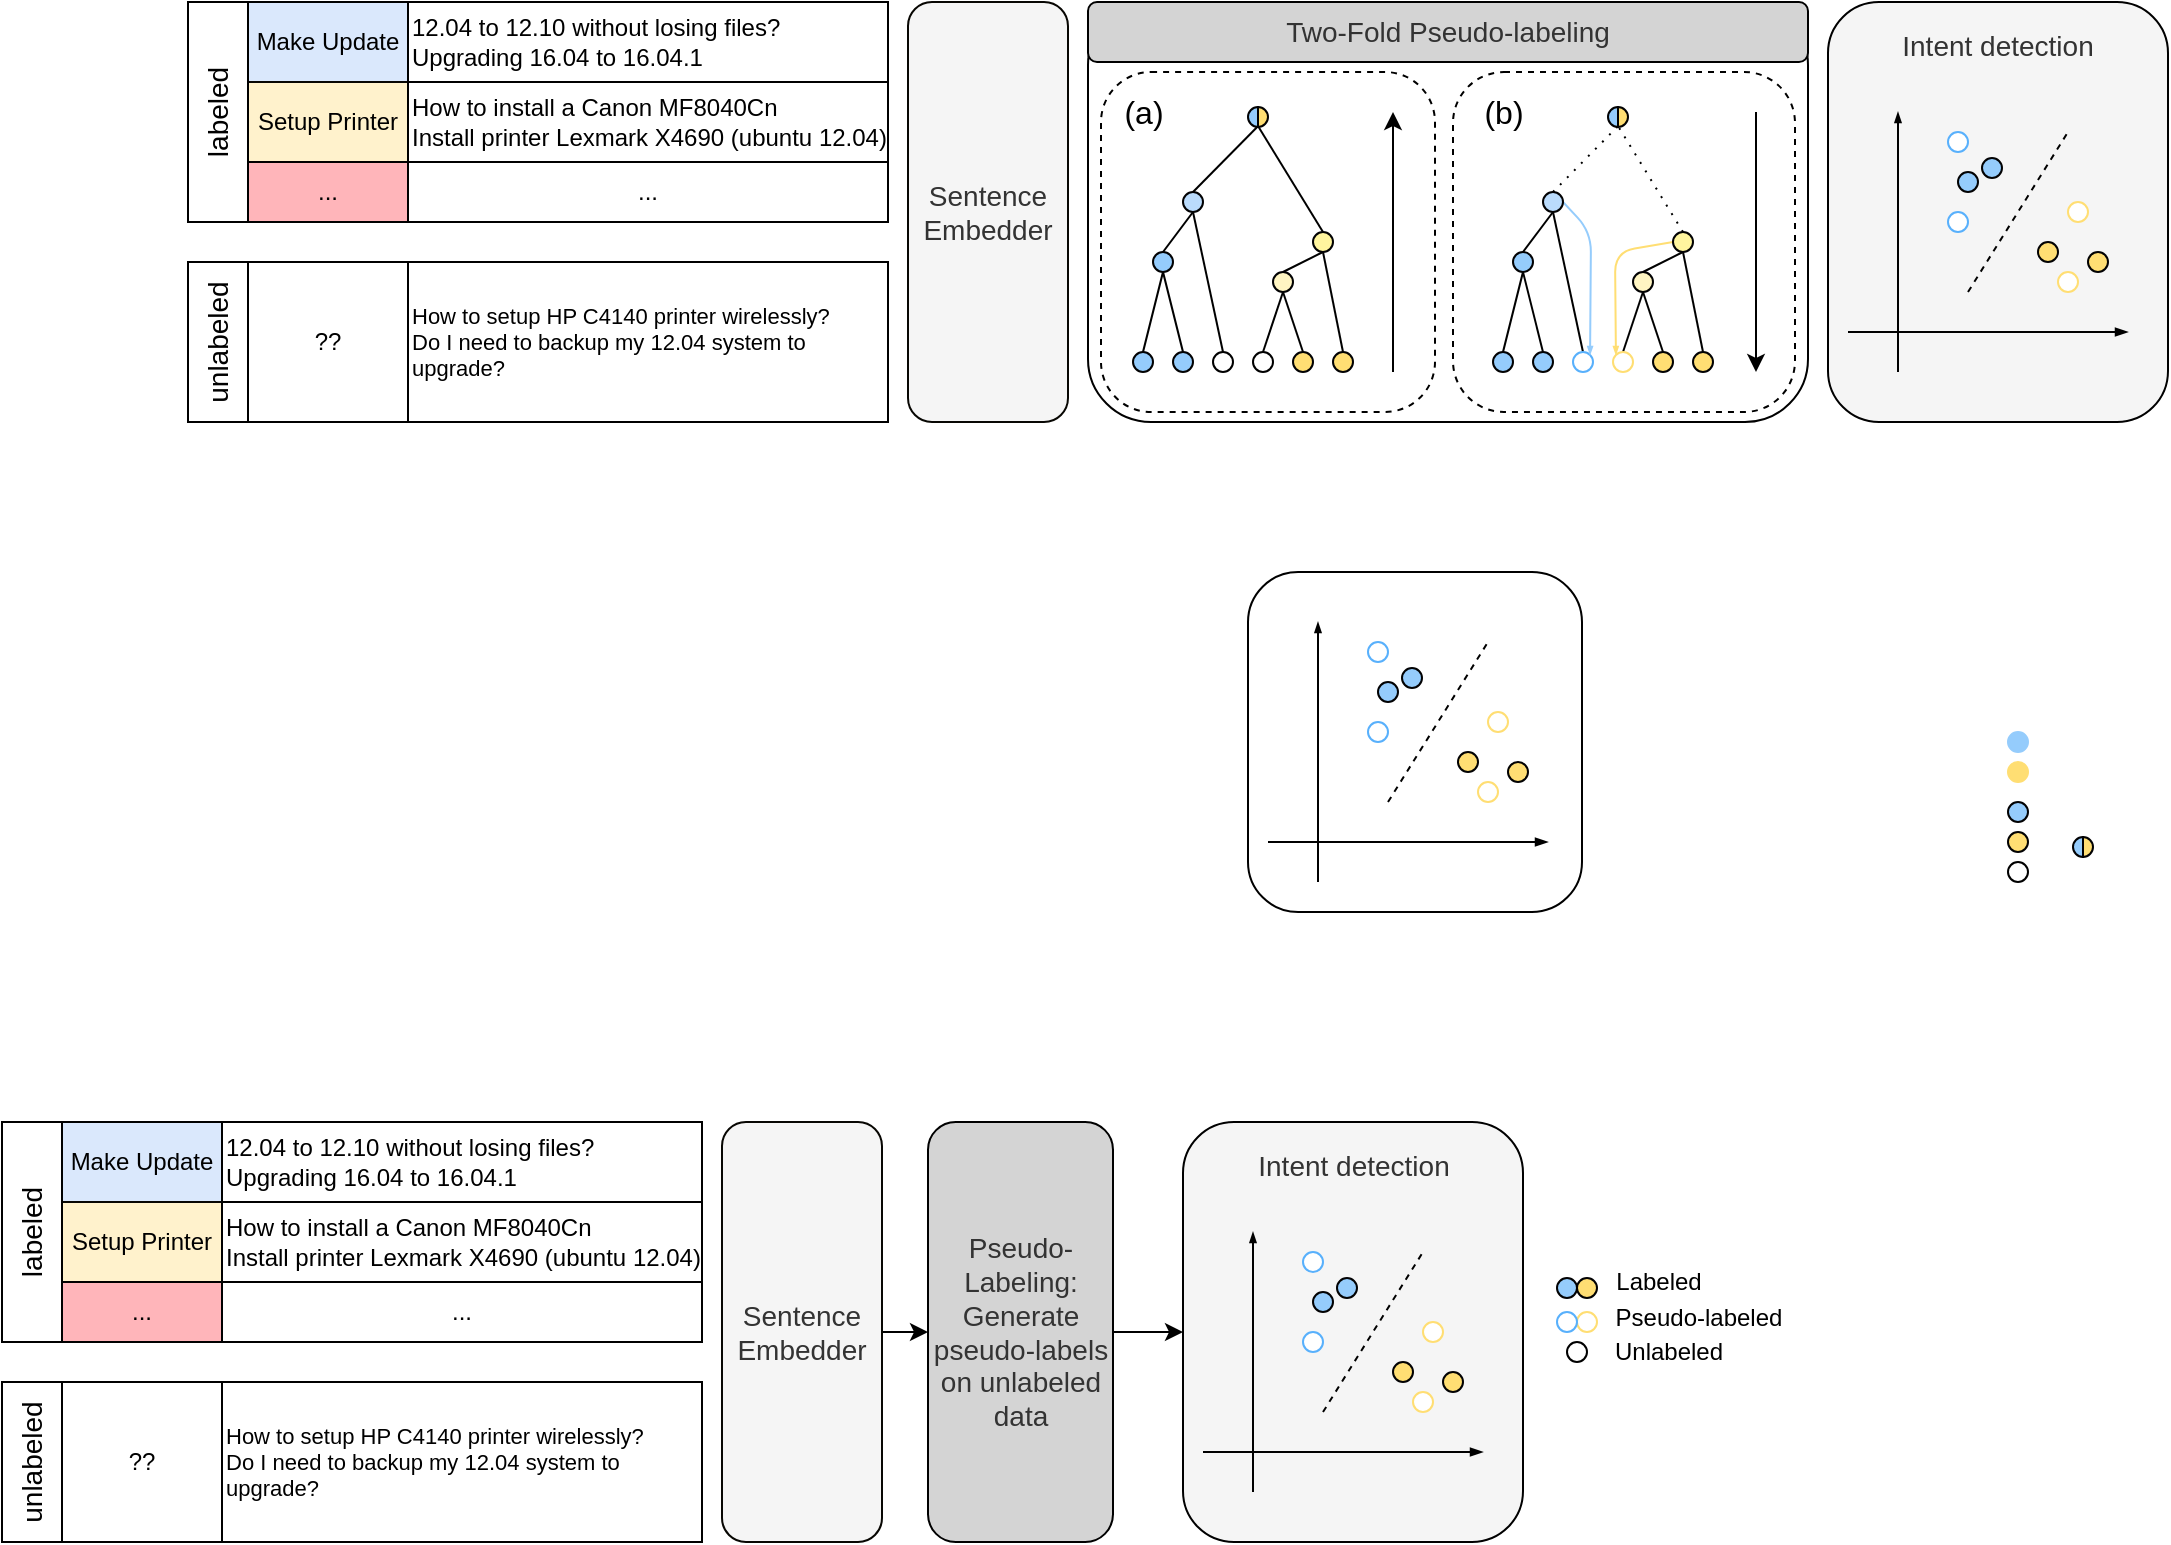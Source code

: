 <mxfile version="13.4.4" type="device"><diagram id="HjoUi8kK-BdMhv-7nOPo" name="Page-1"><mxGraphModel dx="1350" dy="816" grid="1" gridSize="10" guides="1" tooltips="1" connect="1" arrows="1" fold="1" page="0" pageScale="1" pageWidth="850" pageHeight="1100" math="0" shadow="0"><root><mxCell id="0"/><mxCell id="1" parent="0"/><mxCell id="C33jpUeAY6fqQdXcI9NX-11" value="" style="rounded=1;whiteSpace=wrap;html=1;strokeColor=#000000;align=center;" parent="1" vertex="1"><mxGeometry x="580" y="50" width="360" height="210" as="geometry"/></mxCell><mxCell id="Y9NJmfTPUMY76Al2JPjF-1" value="&lt;div&gt;Make Update&lt;/div&gt;" style="rounded=0;whiteSpace=wrap;html=1;fillColor=#dae8fc;strokeColor=#000000;" parent="1" vertex="1"><mxGeometry x="160" y="50" width="80" height="40" as="geometry"/></mxCell><mxCell id="Y9NJmfTPUMY76Al2JPjF-2" value="&lt;div&gt;12.04 to 12.10 without losing files?&lt;/div&gt;&lt;div&gt;Upgrading 16.04 to 16.04.1&lt;br&gt;&lt;/div&gt;" style="rounded=0;whiteSpace=wrap;html=1;align=left;verticalAlign=middle;" parent="1" vertex="1"><mxGeometry x="240" y="50" width="240" height="40" as="geometry"/></mxCell><mxCell id="Y9NJmfTPUMY76Al2JPjF-4" value="Setup Printer" style="rounded=0;whiteSpace=wrap;html=1;fillColor=#fff2cc;strokeColor=#080703;" parent="1" vertex="1"><mxGeometry x="160" y="90" width="80" height="40" as="geometry"/></mxCell><mxCell id="Y9NJmfTPUMY76Al2JPjF-5" value="&lt;div&gt;How to install a Canon MF8040Cn&lt;/div&gt;&lt;div&gt;Install printer Lexmark X4690 (ubuntu 12.04)&lt;br&gt;&lt;/div&gt;" style="rounded=0;whiteSpace=wrap;html=1;align=left;verticalAlign=middle;" parent="1" vertex="1"><mxGeometry x="240" y="90" width="240" height="40" as="geometry"/></mxCell><mxCell id="Y9NJmfTPUMY76Al2JPjF-6" value="..." style="rounded=0;whiteSpace=wrap;html=1;fillColor=#FFB5BA;" parent="1" vertex="1"><mxGeometry x="160" y="130" width="80" height="30" as="geometry"/></mxCell><mxCell id="Y9NJmfTPUMY76Al2JPjF-7" value="..." style="rounded=0;whiteSpace=wrap;html=1;" parent="1" vertex="1"><mxGeometry x="240" y="130" width="240" height="30" as="geometry"/></mxCell><mxCell id="Y9NJmfTPUMY76Al2JPjF-9" value="&lt;div style=&quot;font-size: 14px;&quot;&gt;Sentence&lt;/div&gt;&lt;div style=&quot;font-size: 14px;&quot;&gt;Embedder&lt;/div&gt;" style="rounded=1;whiteSpace=wrap;html=1;strokeColor=#080703;align=center;fillColor=#F5F5F5;fontColor=#333333;fontSize=14;" parent="1" vertex="1"><mxGeometry x="490" y="50" width="80" height="210" as="geometry"/></mxCell><mxCell id="Y9NJmfTPUMY76Al2JPjF-10" value="" style="rounded=1;whiteSpace=wrap;html=1;strokeColor=#000000;align=center;dashed=1;" parent="1" vertex="1"><mxGeometry x="586.5" y="85" width="167" height="170" as="geometry"/></mxCell><mxCell id="Y9NJmfTPUMY76Al2JPjF-11" value="" style="ellipse;whiteSpace=wrap;html=1;aspect=fixed;strokeColor=#95CCFC;align=center;fillColor=#95CCFC;" parent="1" vertex="1"><mxGeometry x="1040" y="415" width="10" height="10" as="geometry"/></mxCell><mxCell id="Y9NJmfTPUMY76Al2JPjF-12" value="" style="ellipse;whiteSpace=wrap;html=1;aspect=fixed;strokeColor=#FFDE73;align=center;fillColor=#FFDE73;" parent="1" vertex="1"><mxGeometry x="1040" y="430" width="10" height="10" as="geometry"/></mxCell><mxCell id="Y9NJmfTPUMY76Al2JPjF-15" value="" style="ellipse;whiteSpace=wrap;html=1;aspect=fixed;strokeColor=#020203;align=center;fillColor=#95CCFC;" parent="1" vertex="1"><mxGeometry x="1040" y="450" width="10" height="10" as="geometry"/></mxCell><mxCell id="Y9NJmfTPUMY76Al2JPjF-16" value="" style="ellipse;whiteSpace=wrap;html=1;aspect=fixed;strokeColor=#020203;align=center;fillColor=#FFDE73;" parent="1" vertex="1"><mxGeometry x="1040" y="465" width="10" height="10" as="geometry"/></mxCell><mxCell id="Y9NJmfTPUMY76Al2JPjF-17" value="" style="ellipse;whiteSpace=wrap;html=1;aspect=fixed;align=center;" parent="1" vertex="1"><mxGeometry x="1040" y="480" width="10" height="10" as="geometry"/></mxCell><mxCell id="Y9NJmfTPUMY76Al2JPjF-28" style="rounded=0;orthogonalLoop=1;jettySize=auto;html=1;exitX=0.5;exitY=0;exitDx=0;exitDy=0;entryX=0.5;entryY=1;entryDx=0;entryDy=0;endArrow=none;endFill=0;" parent="1" source="Y9NJmfTPUMY76Al2JPjF-19" target="Y9NJmfTPUMY76Al2JPjF-27" edge="1"><mxGeometry relative="1" as="geometry"/></mxCell><mxCell id="Y9NJmfTPUMY76Al2JPjF-19" value="" style="ellipse;whiteSpace=wrap;html=1;aspect=fixed;strokeColor=#020203;align=center;fillColor=#95CCFC;" parent="1" vertex="1"><mxGeometry x="602.5" y="225" width="10" height="10" as="geometry"/></mxCell><mxCell id="Y9NJmfTPUMY76Al2JPjF-29" style="edgeStyle=none;rounded=0;orthogonalLoop=1;jettySize=auto;html=1;exitX=0.5;exitY=0;exitDx=0;exitDy=0;entryX=0.5;entryY=1;entryDx=0;entryDy=0;endArrow=none;endFill=0;" parent="1" source="Y9NJmfTPUMY76Al2JPjF-21" target="Y9NJmfTPUMY76Al2JPjF-27" edge="1"><mxGeometry relative="1" as="geometry"/></mxCell><mxCell id="Y9NJmfTPUMY76Al2JPjF-21" value="" style="ellipse;whiteSpace=wrap;html=1;aspect=fixed;strokeColor=#020203;align=center;fillColor=#95CCFC;" parent="1" vertex="1"><mxGeometry x="622.5" y="225" width="10" height="10" as="geometry"/></mxCell><mxCell id="Y9NJmfTPUMY76Al2JPjF-32" style="edgeStyle=none;rounded=0;orthogonalLoop=1;jettySize=auto;html=1;exitX=0.5;exitY=0;exitDx=0;exitDy=0;entryX=0.5;entryY=1;entryDx=0;entryDy=0;endArrow=none;endFill=0;" parent="1" source="Y9NJmfTPUMY76Al2JPjF-22" target="Y9NJmfTPUMY76Al2JPjF-30" edge="1"><mxGeometry relative="1" as="geometry"/></mxCell><mxCell id="Y9NJmfTPUMY76Al2JPjF-22" value="" style="ellipse;whiteSpace=wrap;html=1;aspect=fixed;strokeColor=#020203;align=center;fillColor=#FFDE73;" parent="1" vertex="1"><mxGeometry x="682.5" y="225" width="10" height="10" as="geometry"/></mxCell><mxCell id="Y9NJmfTPUMY76Al2JPjF-39" style="edgeStyle=none;rounded=0;orthogonalLoop=1;jettySize=auto;html=1;exitX=0.5;exitY=0;exitDx=0;exitDy=0;entryX=0.5;entryY=1;entryDx=0;entryDy=0;endArrow=none;endFill=0;" parent="1" source="Y9NJmfTPUMY76Al2JPjF-23" target="Y9NJmfTPUMY76Al2JPjF-37" edge="1"><mxGeometry relative="1" as="geometry"/></mxCell><mxCell id="Y9NJmfTPUMY76Al2JPjF-23" value="" style="ellipse;whiteSpace=wrap;html=1;aspect=fixed;align=center;" parent="1" vertex="1"><mxGeometry x="642.5" y="225" width="10" height="10" as="geometry"/></mxCell><mxCell id="Y9NJmfTPUMY76Al2JPjF-31" style="edgeStyle=none;rounded=0;orthogonalLoop=1;jettySize=auto;html=1;exitX=0.5;exitY=0;exitDx=0;exitDy=0;entryX=0.5;entryY=1;entryDx=0;entryDy=0;endArrow=none;endFill=0;" parent="1" source="Y9NJmfTPUMY76Al2JPjF-24" target="Y9NJmfTPUMY76Al2JPjF-30" edge="1"><mxGeometry relative="1" as="geometry"/></mxCell><mxCell id="Y9NJmfTPUMY76Al2JPjF-24" value="" style="ellipse;whiteSpace=wrap;html=1;aspect=fixed;align=center;" parent="1" vertex="1"><mxGeometry x="662.5" y="225" width="10" height="10" as="geometry"/></mxCell><mxCell id="Y9NJmfTPUMY76Al2JPjF-36" style="edgeStyle=none;rounded=0;orthogonalLoop=1;jettySize=auto;html=1;exitX=0.5;exitY=0;exitDx=0;exitDy=0;entryX=0.5;entryY=1;entryDx=0;entryDy=0;endArrow=none;endFill=0;" parent="1" source="Y9NJmfTPUMY76Al2JPjF-26" target="Y9NJmfTPUMY76Al2JPjF-33" edge="1"><mxGeometry relative="1" as="geometry"/></mxCell><mxCell id="Y9NJmfTPUMY76Al2JPjF-26" value="" style="ellipse;whiteSpace=wrap;html=1;aspect=fixed;strokeColor=#020203;align=center;fillColor=#FFDE73;" parent="1" vertex="1"><mxGeometry x="702.5" y="225" width="10" height="10" as="geometry"/></mxCell><mxCell id="Y9NJmfTPUMY76Al2JPjF-38" style="edgeStyle=none;rounded=0;orthogonalLoop=1;jettySize=auto;html=1;exitX=0.5;exitY=0;exitDx=0;exitDy=0;entryX=0.5;entryY=1;entryDx=0;entryDy=0;endArrow=none;endFill=0;" parent="1" source="Y9NJmfTPUMY76Al2JPjF-27" target="Y9NJmfTPUMY76Al2JPjF-37" edge="1"><mxGeometry relative="1" as="geometry"/></mxCell><mxCell id="Y9NJmfTPUMY76Al2JPjF-27" value="" style="ellipse;whiteSpace=wrap;html=1;aspect=fixed;strokeColor=#020203;align=center;fillColor=#95CCFC;" parent="1" vertex="1"><mxGeometry x="612.5" y="175" width="10" height="10" as="geometry"/></mxCell><mxCell id="Y9NJmfTPUMY76Al2JPjF-34" style="edgeStyle=none;rounded=0;orthogonalLoop=1;jettySize=auto;html=1;exitX=0.5;exitY=0;exitDx=0;exitDy=0;entryX=0.5;entryY=1;entryDx=0;entryDy=0;endArrow=none;endFill=0;" parent="1" source="Y9NJmfTPUMY76Al2JPjF-30" target="Y9NJmfTPUMY76Al2JPjF-33" edge="1"><mxGeometry relative="1" as="geometry"/></mxCell><mxCell id="Y9NJmfTPUMY76Al2JPjF-30" value="" style="ellipse;whiteSpace=wrap;html=1;aspect=fixed;strokeColor=#020203;align=center;fillColor=#FFF5C2;" parent="1" vertex="1"><mxGeometry x="672.5" y="185" width="10" height="10" as="geometry"/></mxCell><mxCell id="Y9NJmfTPUMY76Al2JPjF-47" style="edgeStyle=none;rounded=0;orthogonalLoop=1;jettySize=auto;html=1;exitX=0.5;exitY=0;exitDx=0;exitDy=0;entryX=0.086;entryY=-0.048;entryDx=0;entryDy=0;entryPerimeter=0;endArrow=none;endFill=0;" parent="1" source="Y9NJmfTPUMY76Al2JPjF-33" target="Y9NJmfTPUMY76Al2JPjF-45" edge="1"><mxGeometry relative="1" as="geometry"/></mxCell><mxCell id="Y9NJmfTPUMY76Al2JPjF-33" value="" style="ellipse;whiteSpace=wrap;html=1;aspect=fixed;strokeColor=#020203;align=center;fillColor=#FFF59E;" parent="1" vertex="1"><mxGeometry x="692.5" y="165" width="10" height="10" as="geometry"/></mxCell><mxCell id="Y9NJmfTPUMY76Al2JPjF-46" style="edgeStyle=none;rounded=0;orthogonalLoop=1;jettySize=auto;html=1;exitX=0.5;exitY=0;exitDx=0;exitDy=0;entryX=0.052;entryY=0.018;entryDx=0;entryDy=0;entryPerimeter=0;endArrow=none;endFill=0;" parent="1" source="Y9NJmfTPUMY76Al2JPjF-37" target="Y9NJmfTPUMY76Al2JPjF-45" edge="1"><mxGeometry relative="1" as="geometry"/></mxCell><mxCell id="Y9NJmfTPUMY76Al2JPjF-37" value="" style="ellipse;whiteSpace=wrap;html=1;aspect=fixed;strokeColor=#020203;align=center;fillColor=#BADBFC;" parent="1" vertex="1"><mxGeometry x="627.5" y="145" width="10" height="10" as="geometry"/></mxCell><mxCell id="Y9NJmfTPUMY76Al2JPjF-42" value="" style="group" parent="1" vertex="1" connectable="0"><mxGeometry x="1070" y="470" width="15" height="5" as="geometry"/></mxCell><mxCell id="Y9NJmfTPUMY76Al2JPjF-40" value="" style="verticalLabelPosition=bottom;verticalAlign=top;html=1;shape=mxgraph.basic.half_circle;strokeColor=#020203;fillColor=#95CCFC;align=center;rotation=90;" parent="Y9NJmfTPUMY76Al2JPjF-42" vertex="1"><mxGeometry width="10" height="5" as="geometry"/></mxCell><mxCell id="Y9NJmfTPUMY76Al2JPjF-41" value="" style="verticalLabelPosition=bottom;verticalAlign=top;html=1;shape=mxgraph.basic.half_circle;strokeColor=#020203;fillColor=#FFDE73;align=center;rotation=-90;" parent="Y9NJmfTPUMY76Al2JPjF-42" vertex="1"><mxGeometry x="5" width="10" height="5" as="geometry"/></mxCell><mxCell id="Y9NJmfTPUMY76Al2JPjF-43" value="" style="group" parent="1" vertex="1" connectable="0"><mxGeometry x="657.5" y="105" width="15" height="5" as="geometry"/></mxCell><mxCell id="Y9NJmfTPUMY76Al2JPjF-44" value="" style="verticalLabelPosition=bottom;verticalAlign=top;html=1;shape=mxgraph.basic.half_circle;strokeColor=#020203;fillColor=#95CCFC;align=center;rotation=90;" parent="Y9NJmfTPUMY76Al2JPjF-43" vertex="1"><mxGeometry width="10" height="5" as="geometry"/></mxCell><mxCell id="Y9NJmfTPUMY76Al2JPjF-45" value="" style="verticalLabelPosition=bottom;verticalAlign=top;html=1;shape=mxgraph.basic.half_circle;strokeColor=#020203;fillColor=#FFDE73;align=center;rotation=-90;" parent="Y9NJmfTPUMY76Al2JPjF-43" vertex="1"><mxGeometry x="5" width="10" height="5" as="geometry"/></mxCell><mxCell id="Y9NJmfTPUMY76Al2JPjF-50" value="" style="endArrow=classic;html=1;" parent="1" edge="1"><mxGeometry width="50" height="50" relative="1" as="geometry"><mxPoint x="732.5" y="235" as="sourcePoint"/><mxPoint x="732.5" y="105" as="targetPoint"/><Array as="points"><mxPoint x="732.5" y="180"/></Array></mxGeometry></mxCell><mxCell id="Y9NJmfTPUMY76Al2JPjF-51" value="" style="rounded=1;whiteSpace=wrap;html=1;strokeColor=#000000;align=center;dashed=1;" parent="1" vertex="1"><mxGeometry x="762.5" y="85" width="171" height="170" as="geometry"/></mxCell><mxCell id="Y9NJmfTPUMY76Al2JPjF-52" style="rounded=0;orthogonalLoop=1;jettySize=auto;html=1;exitX=0.5;exitY=0;exitDx=0;exitDy=0;entryX=0.5;entryY=1;entryDx=0;entryDy=0;endArrow=none;endFill=0;" parent="1" source="Y9NJmfTPUMY76Al2JPjF-53" target="Y9NJmfTPUMY76Al2JPjF-65" edge="1"><mxGeometry relative="1" as="geometry"/></mxCell><mxCell id="Y9NJmfTPUMY76Al2JPjF-53" value="" style="ellipse;whiteSpace=wrap;html=1;aspect=fixed;strokeColor=#020203;align=center;fillColor=#95CCFC;" parent="1" vertex="1"><mxGeometry x="782.5" y="225" width="10" height="10" as="geometry"/></mxCell><mxCell id="Y9NJmfTPUMY76Al2JPjF-54" style="edgeStyle=none;rounded=0;orthogonalLoop=1;jettySize=auto;html=1;exitX=0.5;exitY=0;exitDx=0;exitDy=0;entryX=0.5;entryY=1;entryDx=0;entryDy=0;endArrow=none;endFill=0;" parent="1" source="Y9NJmfTPUMY76Al2JPjF-55" target="Y9NJmfTPUMY76Al2JPjF-65" edge="1"><mxGeometry relative="1" as="geometry"/></mxCell><mxCell id="Y9NJmfTPUMY76Al2JPjF-55" value="" style="ellipse;whiteSpace=wrap;html=1;aspect=fixed;strokeColor=#020203;align=center;fillColor=#95CCFC;" parent="1" vertex="1"><mxGeometry x="802.5" y="225" width="10" height="10" as="geometry"/></mxCell><mxCell id="Y9NJmfTPUMY76Al2JPjF-56" style="edgeStyle=none;rounded=0;orthogonalLoop=1;jettySize=auto;html=1;exitX=0.5;exitY=0;exitDx=0;exitDy=0;entryX=0.5;entryY=1;entryDx=0;entryDy=0;endArrow=none;endFill=0;" parent="1" source="Y9NJmfTPUMY76Al2JPjF-57" target="Y9NJmfTPUMY76Al2JPjF-67" edge="1"><mxGeometry relative="1" as="geometry"/></mxCell><mxCell id="Y9NJmfTPUMY76Al2JPjF-57" value="" style="ellipse;whiteSpace=wrap;html=1;aspect=fixed;strokeColor=#020203;align=center;fillColor=#FFDE73;" parent="1" vertex="1"><mxGeometry x="862.5" y="225" width="10" height="10" as="geometry"/></mxCell><mxCell id="Y9NJmfTPUMY76Al2JPjF-58" style="edgeStyle=none;rounded=0;orthogonalLoop=1;jettySize=auto;html=1;exitX=0.5;exitY=0;exitDx=0;exitDy=0;entryX=0.5;entryY=1;entryDx=0;entryDy=0;endArrow=none;endFill=0;" parent="1" source="Y9NJmfTPUMY76Al2JPjF-59" target="Y9NJmfTPUMY76Al2JPjF-71" edge="1"><mxGeometry relative="1" as="geometry"/></mxCell><mxCell id="Y9NJmfTPUMY76Al2JPjF-59" value="" style="ellipse;whiteSpace=wrap;html=1;aspect=fixed;align=center;fillColor=#FFFFFF;strokeColor=#58B0FC;" parent="1" vertex="1"><mxGeometry x="822.5" y="225" width="10" height="10" as="geometry"/></mxCell><mxCell id="Y9NJmfTPUMY76Al2JPjF-60" style="edgeStyle=none;rounded=0;orthogonalLoop=1;jettySize=auto;html=1;exitX=0.5;exitY=0;exitDx=0;exitDy=0;entryX=0.5;entryY=1;entryDx=0;entryDy=0;endArrow=none;endFill=0;" parent="1" source="Y9NJmfTPUMY76Al2JPjF-61" target="Y9NJmfTPUMY76Al2JPjF-67" edge="1"><mxGeometry relative="1" as="geometry"/></mxCell><mxCell id="Y9NJmfTPUMY76Al2JPjF-61" value="" style="ellipse;whiteSpace=wrap;html=1;aspect=fixed;align=center;fillColor=#FFFFFF;strokeColor=#FFDE73;" parent="1" vertex="1"><mxGeometry x="842.5" y="225" width="10" height="10" as="geometry"/></mxCell><mxCell id="Y9NJmfTPUMY76Al2JPjF-62" style="edgeStyle=none;rounded=0;orthogonalLoop=1;jettySize=auto;html=1;exitX=0.5;exitY=0;exitDx=0;exitDy=0;entryX=0.5;entryY=1;entryDx=0;entryDy=0;endArrow=none;endFill=0;" parent="1" source="Y9NJmfTPUMY76Al2JPjF-63" target="Y9NJmfTPUMY76Al2JPjF-69" edge="1"><mxGeometry relative="1" as="geometry"/></mxCell><mxCell id="Y9NJmfTPUMY76Al2JPjF-63" value="" style="ellipse;whiteSpace=wrap;html=1;aspect=fixed;strokeColor=#020203;align=center;fillColor=#FFDE73;" parent="1" vertex="1"><mxGeometry x="882.5" y="225" width="10" height="10" as="geometry"/></mxCell><mxCell id="Y9NJmfTPUMY76Al2JPjF-64" style="edgeStyle=none;rounded=0;orthogonalLoop=1;jettySize=auto;html=1;exitX=0.5;exitY=0;exitDx=0;exitDy=0;entryX=0.5;entryY=1;entryDx=0;entryDy=0;endArrow=none;endFill=0;" parent="1" source="Y9NJmfTPUMY76Al2JPjF-65" target="Y9NJmfTPUMY76Al2JPjF-71" edge="1"><mxGeometry relative="1" as="geometry"/></mxCell><mxCell id="Y9NJmfTPUMY76Al2JPjF-65" value="" style="ellipse;whiteSpace=wrap;html=1;aspect=fixed;strokeColor=#020203;align=center;fillColor=#95CCFC;" parent="1" vertex="1"><mxGeometry x="792.5" y="175" width="10" height="10" as="geometry"/></mxCell><mxCell id="Y9NJmfTPUMY76Al2JPjF-66" style="edgeStyle=none;rounded=0;orthogonalLoop=1;jettySize=auto;html=1;exitX=0.5;exitY=0;exitDx=0;exitDy=0;entryX=0.5;entryY=1;entryDx=0;entryDy=0;endArrow=none;endFill=0;" parent="1" source="Y9NJmfTPUMY76Al2JPjF-67" target="Y9NJmfTPUMY76Al2JPjF-69" edge="1"><mxGeometry relative="1" as="geometry"/></mxCell><mxCell id="Y9NJmfTPUMY76Al2JPjF-67" value="" style="ellipse;whiteSpace=wrap;html=1;aspect=fixed;strokeColor=#020203;align=center;fillColor=#FFF5C2;" parent="1" vertex="1"><mxGeometry x="852.5" y="185" width="10" height="10" as="geometry"/></mxCell><mxCell id="Y9NJmfTPUMY76Al2JPjF-68" style="edgeStyle=none;rounded=0;orthogonalLoop=1;jettySize=auto;html=1;exitX=0.5;exitY=0;exitDx=0;exitDy=0;entryX=0.086;entryY=-0.048;entryDx=0;entryDy=0;entryPerimeter=0;endArrow=none;endFill=0;dashed=1;dashPattern=1 4;" parent="1" source="Y9NJmfTPUMY76Al2JPjF-69" target="Y9NJmfTPUMY76Al2JPjF-74" edge="1"><mxGeometry relative="1" as="geometry"/></mxCell><mxCell id="Y9NJmfTPUMY76Al2JPjF-77" style="edgeStyle=none;rounded=1;orthogonalLoop=1;jettySize=auto;html=1;exitX=0;exitY=0.5;exitDx=0;exitDy=0;entryX=0;entryY=0;entryDx=0;entryDy=0;startArrow=none;startFill=0;endArrow=blockThin;endFill=1;strokeColor=#FFDE73;endSize=2;" parent="1" source="Y9NJmfTPUMY76Al2JPjF-69" target="Y9NJmfTPUMY76Al2JPjF-61" edge="1"><mxGeometry relative="1" as="geometry"><Array as="points"><mxPoint x="843.5" y="175"/></Array></mxGeometry></mxCell><mxCell id="Y9NJmfTPUMY76Al2JPjF-69" value="" style="ellipse;whiteSpace=wrap;html=1;aspect=fixed;strokeColor=#020203;align=center;fillColor=#FFF59E;" parent="1" vertex="1"><mxGeometry x="872.5" y="165" width="10" height="10" as="geometry"/></mxCell><mxCell id="Y9NJmfTPUMY76Al2JPjF-70" style="edgeStyle=none;rounded=0;orthogonalLoop=1;jettySize=auto;html=1;exitX=0.5;exitY=0;exitDx=0;exitDy=0;entryX=0.052;entryY=0.018;entryDx=0;entryDy=0;entryPerimeter=0;endArrow=none;endFill=0;dashed=1;dashPattern=1 4;" parent="1" source="Y9NJmfTPUMY76Al2JPjF-71" target="Y9NJmfTPUMY76Al2JPjF-74" edge="1"><mxGeometry relative="1" as="geometry"/></mxCell><mxCell id="Y9NJmfTPUMY76Al2JPjF-76" style="edgeStyle=none;rounded=1;orthogonalLoop=1;jettySize=auto;html=1;exitX=1;exitY=0.5;exitDx=0;exitDy=0;entryX=1;entryY=0;entryDx=0;entryDy=0;endArrow=blockThin;endFill=1;strokeColor=#95CCFC;endSize=2;" parent="1" source="Y9NJmfTPUMY76Al2JPjF-71" target="Y9NJmfTPUMY76Al2JPjF-59" edge="1"><mxGeometry relative="1" as="geometry"><Array as="points"><mxPoint x="831.5" y="165"/></Array></mxGeometry></mxCell><mxCell id="Y9NJmfTPUMY76Al2JPjF-71" value="" style="ellipse;whiteSpace=wrap;html=1;aspect=fixed;strokeColor=#020203;align=center;fillColor=#BADBFC;" parent="1" vertex="1"><mxGeometry x="807.5" y="145" width="10" height="10" as="geometry"/></mxCell><mxCell id="Y9NJmfTPUMY76Al2JPjF-72" value="" style="group" parent="1" vertex="1" connectable="0"><mxGeometry x="837.5" y="105" width="15" height="5" as="geometry"/></mxCell><mxCell id="Y9NJmfTPUMY76Al2JPjF-73" value="" style="verticalLabelPosition=bottom;verticalAlign=top;html=1;shape=mxgraph.basic.half_circle;strokeColor=#020203;fillColor=#95CCFC;align=center;rotation=90;" parent="Y9NJmfTPUMY76Al2JPjF-72" vertex="1"><mxGeometry width="10" height="5" as="geometry"/></mxCell><mxCell id="Y9NJmfTPUMY76Al2JPjF-74" value="" style="verticalLabelPosition=bottom;verticalAlign=top;html=1;shape=mxgraph.basic.half_circle;strokeColor=#020203;fillColor=#FFDE73;align=center;rotation=-90;" parent="Y9NJmfTPUMY76Al2JPjF-72" vertex="1"><mxGeometry x="5" width="10" height="5" as="geometry"/></mxCell><mxCell id="Y9NJmfTPUMY76Al2JPjF-79" value="" style="endArrow=classic;html=1;" parent="1" edge="1"><mxGeometry width="50" height="50" relative="1" as="geometry"><mxPoint x="914" y="105" as="sourcePoint"/><mxPoint x="914" y="235" as="targetPoint"/><Array as="points"/></mxGeometry></mxCell><mxCell id="Y9NJmfTPUMY76Al2JPjF-80" value="&lt;div&gt;??&lt;/div&gt;" style="rounded=0;whiteSpace=wrap;html=1;" parent="1" vertex="1"><mxGeometry x="160" y="180" width="80" height="80" as="geometry"/></mxCell><mxCell id="Y9NJmfTPUMY76Al2JPjF-81" value="&lt;div style=&quot;font-size: 11px&quot;&gt;How to setup HP C4140 printer wirelessly?&lt;/div&gt;&lt;div style=&quot;font-size: 11px&quot;&gt;Do I need to backup my 12.04 system to upgrade?&lt;br style=&quot;font-size: 11px&quot;&gt;&lt;/div&gt;" style="rounded=0;whiteSpace=wrap;html=1;align=left;fontSize=11;" parent="1" vertex="1"><mxGeometry x="240" y="180" width="240" height="80" as="geometry"/></mxCell><mxCell id="Y9NJmfTPUMY76Al2JPjF-98" value="" style="rounded=1;whiteSpace=wrap;html=1;strokeColor=#000000;align=center;" parent="1" vertex="1"><mxGeometry x="660" y="335" width="167" height="170" as="geometry"/></mxCell><mxCell id="Y9NJmfTPUMY76Al2JPjF-99" value="" style="endArrow=blockThin;html=1;fontSize=11;rounded=0;endFill=1;startSize=4;endSize=3;" parent="1" edge="1"><mxGeometry width="50" height="50" relative="1" as="geometry"><mxPoint x="695" y="490" as="sourcePoint"/><mxPoint x="695" y="360" as="targetPoint"/></mxGeometry></mxCell><mxCell id="Y9NJmfTPUMY76Al2JPjF-100" value="" style="endArrow=blockThin;html=1;fontSize=11;rounded=0;endSize=4;endFill=1;" parent="1" edge="1"><mxGeometry width="50" height="50" relative="1" as="geometry"><mxPoint x="670" y="470" as="sourcePoint"/><mxPoint x="810" y="470" as="targetPoint"/></mxGeometry></mxCell><mxCell id="Y9NJmfTPUMY76Al2JPjF-101" value="" style="ellipse;whiteSpace=wrap;html=1;aspect=fixed;strokeColor=#020203;align=center;fillColor=#95CCFC;" parent="1" vertex="1"><mxGeometry x="725" y="390" width="10" height="10" as="geometry"/></mxCell><mxCell id="Y9NJmfTPUMY76Al2JPjF-102" value="" style="ellipse;whiteSpace=wrap;html=1;aspect=fixed;strokeColor=#020203;align=center;fillColor=#95CCFC;" parent="1" vertex="1"><mxGeometry x="737" y="383" width="10" height="10" as="geometry"/></mxCell><mxCell id="Y9NJmfTPUMY76Al2JPjF-103" value="" style="ellipse;whiteSpace=wrap;html=1;aspect=fixed;strokeColor=#020203;align=center;fillColor=#FFDE73;" parent="1" vertex="1"><mxGeometry x="765" y="425" width="10" height="10" as="geometry"/></mxCell><mxCell id="Y9NJmfTPUMY76Al2JPjF-104" value="" style="ellipse;whiteSpace=wrap;html=1;aspect=fixed;strokeColor=#020203;align=center;fillColor=#FFDE73;" parent="1" vertex="1"><mxGeometry x="790" y="430" width="10" height="10" as="geometry"/></mxCell><mxCell id="Y9NJmfTPUMY76Al2JPjF-105" value="" style="ellipse;whiteSpace=wrap;html=1;aspect=fixed;align=center;fillColor=#FFFFFF;strokeColor=#FFDE73;" parent="1" vertex="1"><mxGeometry x="780" y="405" width="10" height="10" as="geometry"/></mxCell><mxCell id="Y9NJmfTPUMY76Al2JPjF-106" value="" style="ellipse;whiteSpace=wrap;html=1;aspect=fixed;align=center;fillColor=#FFFFFF;strokeColor=#58B0FC;" parent="1" vertex="1"><mxGeometry x="720" y="410" width="10" height="10" as="geometry"/></mxCell><mxCell id="Y9NJmfTPUMY76Al2JPjF-107" value="" style="ellipse;whiteSpace=wrap;html=1;aspect=fixed;align=center;fillColor=#FFFFFF;strokeColor=#58B0FC;" parent="1" vertex="1"><mxGeometry x="720" y="370" width="10" height="10" as="geometry"/></mxCell><mxCell id="Y9NJmfTPUMY76Al2JPjF-108" value="" style="ellipse;whiteSpace=wrap;html=1;aspect=fixed;align=center;fillColor=#FFFFFF;strokeColor=#FFDE73;" parent="1" vertex="1"><mxGeometry x="775" y="440" width="10" height="10" as="geometry"/></mxCell><mxCell id="Y9NJmfTPUMY76Al2JPjF-109" value="" style="endArrow=none;html=1;fontSize=11;rounded=0;dashed=1;" parent="1" edge="1"><mxGeometry width="50" height="50" relative="1" as="geometry"><mxPoint x="730" y="450" as="sourcePoint"/><mxPoint x="780" y="370" as="targetPoint"/></mxGeometry></mxCell><mxCell id="Y9NJmfTPUMY76Al2JPjF-110" value="" style="rounded=1;whiteSpace=wrap;html=1;strokeColor=#000000;align=center;fillColor=#f5f5f5;fontColor=#333333;" parent="1" vertex="1"><mxGeometry x="950" y="50" width="170" height="210" as="geometry"/></mxCell><mxCell id="Y9NJmfTPUMY76Al2JPjF-111" value="" style="endArrow=blockThin;html=1;fontSize=11;rounded=0;endFill=1;startSize=4;endSize=3;" parent="1" edge="1"><mxGeometry width="50" height="50" relative="1" as="geometry"><mxPoint x="985" y="235" as="sourcePoint"/><mxPoint x="985" y="105" as="targetPoint"/></mxGeometry></mxCell><mxCell id="Y9NJmfTPUMY76Al2JPjF-112" value="" style="endArrow=blockThin;html=1;fontSize=11;rounded=0;endSize=4;endFill=1;" parent="1" edge="1"><mxGeometry width="50" height="50" relative="1" as="geometry"><mxPoint x="960" y="215" as="sourcePoint"/><mxPoint x="1100" y="215" as="targetPoint"/></mxGeometry></mxCell><mxCell id="Y9NJmfTPUMY76Al2JPjF-113" value="" style="ellipse;whiteSpace=wrap;html=1;aspect=fixed;strokeColor=#020203;align=center;fillColor=#95CCFC;" parent="1" vertex="1"><mxGeometry x="1015" y="135" width="10" height="10" as="geometry"/></mxCell><mxCell id="Y9NJmfTPUMY76Al2JPjF-114" value="" style="ellipse;whiteSpace=wrap;html=1;aspect=fixed;strokeColor=#020203;align=center;fillColor=#95CCFC;" parent="1" vertex="1"><mxGeometry x="1027" y="128" width="10" height="10" as="geometry"/></mxCell><mxCell id="Y9NJmfTPUMY76Al2JPjF-115" value="" style="ellipse;whiteSpace=wrap;html=1;aspect=fixed;strokeColor=#020203;align=center;fillColor=#FFDE73;" parent="1" vertex="1"><mxGeometry x="1055" y="170" width="10" height="10" as="geometry"/></mxCell><mxCell id="Y9NJmfTPUMY76Al2JPjF-116" value="" style="ellipse;whiteSpace=wrap;html=1;aspect=fixed;strokeColor=#020203;align=center;fillColor=#FFDE73;" parent="1" vertex="1"><mxGeometry x="1080" y="175" width="10" height="10" as="geometry"/></mxCell><mxCell id="Y9NJmfTPUMY76Al2JPjF-117" value="" style="ellipse;whiteSpace=wrap;html=1;aspect=fixed;align=center;fillColor=#FFFFFF;strokeColor=#FFDE73;" parent="1" vertex="1"><mxGeometry x="1070" y="150" width="10" height="10" as="geometry"/></mxCell><mxCell id="Y9NJmfTPUMY76Al2JPjF-118" value="" style="ellipse;whiteSpace=wrap;html=1;aspect=fixed;align=center;fillColor=#FFFFFF;strokeColor=#58B0FC;" parent="1" vertex="1"><mxGeometry x="1010" y="155" width="10" height="10" as="geometry"/></mxCell><mxCell id="Y9NJmfTPUMY76Al2JPjF-119" value="" style="ellipse;whiteSpace=wrap;html=1;aspect=fixed;align=center;fillColor=#FFFFFF;strokeColor=#58B0FC;" parent="1" vertex="1"><mxGeometry x="1010" y="115" width="10" height="10" as="geometry"/></mxCell><mxCell id="Y9NJmfTPUMY76Al2JPjF-120" value="" style="ellipse;whiteSpace=wrap;html=1;aspect=fixed;align=center;fillColor=#FFFFFF;strokeColor=#FFDE73;" parent="1" vertex="1"><mxGeometry x="1065" y="185" width="10" height="10" as="geometry"/></mxCell><mxCell id="Y9NJmfTPUMY76Al2JPjF-121" value="" style="endArrow=none;html=1;fontSize=11;rounded=0;dashed=1;" parent="1" edge="1"><mxGeometry width="50" height="50" relative="1" as="geometry"><mxPoint x="1020" y="195" as="sourcePoint"/><mxPoint x="1070" y="115" as="targetPoint"/></mxGeometry></mxCell><mxCell id="8Mm78DhnuPcB76NtFzRy-1" value="(a)" style="text;html=1;strokeColor=none;fillColor=none;align=center;verticalAlign=middle;whiteSpace=wrap;rounded=0;fontSize=16;" parent="1" vertex="1"><mxGeometry x="587.5" y="95" width="40" height="20" as="geometry"/></mxCell><mxCell id="8Mm78DhnuPcB76NtFzRy-2" value="&lt;div style=&quot;font-size: 16px;&quot;&gt;(b)&lt;/div&gt;" style="text;html=1;strokeColor=none;fillColor=none;align=center;verticalAlign=middle;whiteSpace=wrap;rounded=0;fontSize=16;" parent="1" vertex="1"><mxGeometry x="767.5" y="95" width="40" height="20" as="geometry"/></mxCell><mxCell id="C33jpUeAY6fqQdXcI9NX-2" value="Two-Fold Pseudo-labeling" style="rounded=1;whiteSpace=wrap;html=1;fillColor=#D4D4D4;strokeColor=#000000;fontColor=#333333;fontSize=14;" parent="1" vertex="1"><mxGeometry x="580" y="50" width="360" height="30" as="geometry"/></mxCell><mxCell id="C33jpUeAY6fqQdXcI9NX-3" value="Intent detection" style="rounded=1;whiteSpace=wrap;html=1;fillColor=none;strokeColor=none;fontColor=#333333;fontSize=14;rotation=0;" parent="1" vertex="1"><mxGeometry x="950" y="57" width="170" height="30" as="geometry"/></mxCell><mxCell id="C33jpUeAY6fqQdXcI9NX-5" value="labeled" style="rounded=0;whiteSpace=wrap;html=1;horizontal=0;verticalAlign=middle;fontSize=14;" parent="1" vertex="1"><mxGeometry x="130" y="50" width="30" height="110" as="geometry"/></mxCell><mxCell id="C33jpUeAY6fqQdXcI9NX-6" value="&lt;div style=&quot;font-size: 14px;&quot;&gt;unlabeled&lt;/div&gt;" style="rounded=0;whiteSpace=wrap;html=1;horizontal=0;verticalAlign=middle;fontSize=14;" parent="1" vertex="1"><mxGeometry x="130" y="180" width="30" height="80" as="geometry"/></mxCell><mxCell id="hefhIWiFK5ldAF-y9Hh5-2" value="&lt;div&gt;Make Update&lt;/div&gt;" style="rounded=0;whiteSpace=wrap;html=1;fillColor=#dae8fc;strokeColor=#000000;" parent="1" vertex="1"><mxGeometry x="67" y="610" width="80" height="40" as="geometry"/></mxCell><mxCell id="hefhIWiFK5ldAF-y9Hh5-3" value="&lt;div&gt;12.04 to 12.10 without losing files?&lt;/div&gt;&lt;div&gt;Upgrading 16.04 to 16.04.1&lt;br&gt;&lt;/div&gt;" style="rounded=0;whiteSpace=wrap;html=1;align=left;verticalAlign=middle;" parent="1" vertex="1"><mxGeometry x="147" y="610" width="240" height="40" as="geometry"/></mxCell><mxCell id="hefhIWiFK5ldAF-y9Hh5-4" value="Setup Printer" style="rounded=0;whiteSpace=wrap;html=1;fillColor=#fff2cc;strokeColor=#080703;" parent="1" vertex="1"><mxGeometry x="67" y="650" width="80" height="40" as="geometry"/></mxCell><mxCell id="hefhIWiFK5ldAF-y9Hh5-5" value="&lt;div&gt;How to install a Canon MF8040Cn&lt;/div&gt;&lt;div&gt;Install printer Lexmark X4690 (ubuntu 12.04)&lt;br&gt;&lt;/div&gt;" style="rounded=0;whiteSpace=wrap;html=1;align=left;verticalAlign=middle;" parent="1" vertex="1"><mxGeometry x="147" y="650" width="240" height="40" as="geometry"/></mxCell><mxCell id="hefhIWiFK5ldAF-y9Hh5-6" value="..." style="rounded=0;whiteSpace=wrap;html=1;fillColor=#FFB5BA;" parent="1" vertex="1"><mxGeometry x="67" y="690" width="80" height="30" as="geometry"/></mxCell><mxCell id="hefhIWiFK5ldAF-y9Hh5-7" value="..." style="rounded=0;whiteSpace=wrap;html=1;" parent="1" vertex="1"><mxGeometry x="147" y="690" width="240" height="30" as="geometry"/></mxCell><mxCell id="06Ndah94gszsg7gKUKRd-3" style="edgeStyle=orthogonalEdgeStyle;rounded=0;orthogonalLoop=1;jettySize=auto;html=1;exitX=1;exitY=0.5;exitDx=0;exitDy=0;entryX=0;entryY=0.5;entryDx=0;entryDy=0;" edge="1" parent="1" source="hefhIWiFK5ldAF-y9Hh5-8" target="06Ndah94gszsg7gKUKRd-2"><mxGeometry relative="1" as="geometry"/></mxCell><mxCell id="hefhIWiFK5ldAF-y9Hh5-8" value="&lt;div style=&quot;font-size: 14px;&quot;&gt;Sentence&lt;/div&gt;&lt;div style=&quot;font-size: 14px;&quot;&gt;Embedder&lt;/div&gt;" style="rounded=1;whiteSpace=wrap;html=1;strokeColor=#080703;align=center;fillColor=#F5F5F5;fontColor=#333333;fontSize=14;" parent="1" vertex="1"><mxGeometry x="397" y="610" width="80" height="210" as="geometry"/></mxCell><mxCell id="hefhIWiFK5ldAF-y9Hh5-61" value="&lt;div&gt;??&lt;/div&gt;" style="rounded=0;whiteSpace=wrap;html=1;" parent="1" vertex="1"><mxGeometry x="67" y="740" width="80" height="80" as="geometry"/></mxCell><mxCell id="hefhIWiFK5ldAF-y9Hh5-62" value="&lt;div style=&quot;font-size: 11px&quot;&gt;How to setup HP C4140 printer wirelessly?&lt;/div&gt;&lt;div style=&quot;font-size: 11px&quot;&gt;Do I need to backup my 12.04 system to upgrade?&lt;br style=&quot;font-size: 11px&quot;&gt;&lt;/div&gt;" style="rounded=0;whiteSpace=wrap;html=1;align=left;fontSize=11;" parent="1" vertex="1"><mxGeometry x="147" y="740" width="240" height="80" as="geometry"/></mxCell><mxCell id="hefhIWiFK5ldAF-y9Hh5-79" value="labeled" style="rounded=0;whiteSpace=wrap;html=1;horizontal=0;verticalAlign=middle;fontSize=14;" parent="1" vertex="1"><mxGeometry x="37" y="610" width="30" height="110" as="geometry"/></mxCell><mxCell id="hefhIWiFK5ldAF-y9Hh5-80" value="&lt;div style=&quot;font-size: 14px;&quot;&gt;unlabeled&lt;/div&gt;" style="rounded=0;whiteSpace=wrap;html=1;horizontal=0;verticalAlign=middle;fontSize=14;" parent="1" vertex="1"><mxGeometry x="37" y="740" width="30" height="80" as="geometry"/></mxCell><mxCell id="06Ndah94gszsg7gKUKRd-17" style="edgeStyle=orthogonalEdgeStyle;rounded=0;orthogonalLoop=1;jettySize=auto;html=1;exitX=1;exitY=0.5;exitDx=0;exitDy=0;entryX=0;entryY=0.5;entryDx=0;entryDy=0;" edge="1" parent="1" source="06Ndah94gszsg7gKUKRd-2" target="06Ndah94gszsg7gKUKRd-4"><mxGeometry relative="1" as="geometry"/></mxCell><mxCell id="06Ndah94gszsg7gKUKRd-2" value="Pseudo-Labeling:&lt;br&gt;Generate pseudo-labels on unlabeled data" style="rounded=1;whiteSpace=wrap;html=1;fillColor=#D4D4D4;strokeColor=#000000;fontColor=#333333;fontSize=14;" vertex="1" parent="1"><mxGeometry x="500" y="610" width="92.5" height="210" as="geometry"/></mxCell><mxCell id="06Ndah94gszsg7gKUKRd-4" value="" style="rounded=1;whiteSpace=wrap;html=1;strokeColor=#000000;align=center;fillColor=#f5f5f5;fontColor=#333333;" vertex="1" parent="1"><mxGeometry x="627.5" y="610" width="170" height="210" as="geometry"/></mxCell><mxCell id="06Ndah94gszsg7gKUKRd-5" value="" style="endArrow=blockThin;html=1;fontSize=11;rounded=0;endFill=1;startSize=4;endSize=3;" edge="1" parent="1"><mxGeometry width="50" height="50" relative="1" as="geometry"><mxPoint x="662.5" y="795" as="sourcePoint"/><mxPoint x="662.5" y="665" as="targetPoint"/></mxGeometry></mxCell><mxCell id="06Ndah94gszsg7gKUKRd-6" value="" style="endArrow=blockThin;html=1;fontSize=11;rounded=0;endSize=4;endFill=1;" edge="1" parent="1"><mxGeometry width="50" height="50" relative="1" as="geometry"><mxPoint x="637.5" y="775" as="sourcePoint"/><mxPoint x="777.5" y="775" as="targetPoint"/></mxGeometry></mxCell><mxCell id="06Ndah94gszsg7gKUKRd-7" value="" style="ellipse;whiteSpace=wrap;html=1;aspect=fixed;strokeColor=#020203;align=center;fillColor=#95CCFC;" vertex="1" parent="1"><mxGeometry x="692.5" y="695" width="10" height="10" as="geometry"/></mxCell><mxCell id="06Ndah94gszsg7gKUKRd-8" value="" style="ellipse;whiteSpace=wrap;html=1;aspect=fixed;strokeColor=#020203;align=center;fillColor=#95CCFC;" vertex="1" parent="1"><mxGeometry x="704.5" y="688" width="10" height="10" as="geometry"/></mxCell><mxCell id="06Ndah94gszsg7gKUKRd-9" value="" style="ellipse;whiteSpace=wrap;html=1;aspect=fixed;strokeColor=#020203;align=center;fillColor=#FFDE73;" vertex="1" parent="1"><mxGeometry x="732.5" y="730" width="10" height="10" as="geometry"/></mxCell><mxCell id="06Ndah94gszsg7gKUKRd-10" value="" style="ellipse;whiteSpace=wrap;html=1;aspect=fixed;strokeColor=#020203;align=center;fillColor=#FFDE73;" vertex="1" parent="1"><mxGeometry x="757.5" y="735" width="10" height="10" as="geometry"/></mxCell><mxCell id="06Ndah94gszsg7gKUKRd-11" value="" style="ellipse;whiteSpace=wrap;html=1;aspect=fixed;align=center;fillColor=#FFFFFF;strokeColor=#FFDE73;" vertex="1" parent="1"><mxGeometry x="747.5" y="710" width="10" height="10" as="geometry"/></mxCell><mxCell id="06Ndah94gszsg7gKUKRd-12" value="" style="ellipse;whiteSpace=wrap;html=1;aspect=fixed;align=center;fillColor=#FFFFFF;strokeColor=#58B0FC;" vertex="1" parent="1"><mxGeometry x="687.5" y="715" width="10" height="10" as="geometry"/></mxCell><mxCell id="06Ndah94gszsg7gKUKRd-13" value="" style="ellipse;whiteSpace=wrap;html=1;aspect=fixed;align=center;fillColor=#FFFFFF;strokeColor=#58B0FC;" vertex="1" parent="1"><mxGeometry x="687.5" y="675" width="10" height="10" as="geometry"/></mxCell><mxCell id="06Ndah94gszsg7gKUKRd-14" value="" style="ellipse;whiteSpace=wrap;html=1;aspect=fixed;align=center;fillColor=#FFFFFF;strokeColor=#FFDE73;" vertex="1" parent="1"><mxGeometry x="742.5" y="745" width="10" height="10" as="geometry"/></mxCell><mxCell id="06Ndah94gszsg7gKUKRd-15" value="" style="endArrow=none;html=1;fontSize=11;rounded=0;dashed=1;" edge="1" parent="1"><mxGeometry width="50" height="50" relative="1" as="geometry"><mxPoint x="697.5" y="755" as="sourcePoint"/><mxPoint x="747.5" y="675" as="targetPoint"/></mxGeometry></mxCell><mxCell id="06Ndah94gszsg7gKUKRd-16" value="Intent detection" style="rounded=1;whiteSpace=wrap;html=1;fillColor=none;strokeColor=none;fontColor=#333333;fontSize=14;rotation=0;" vertex="1" parent="1"><mxGeometry x="627.5" y="617" width="170" height="30" as="geometry"/></mxCell><mxCell id="06Ndah94gszsg7gKUKRd-18" value="" style="ellipse;whiteSpace=wrap;html=1;aspect=fixed;strokeColor=#020203;align=center;fillColor=#95CCFC;" vertex="1" parent="1"><mxGeometry x="814.5" y="688" width="10" height="10" as="geometry"/></mxCell><mxCell id="06Ndah94gszsg7gKUKRd-19" value="" style="ellipse;whiteSpace=wrap;html=1;aspect=fixed;strokeColor=#020203;align=center;fillColor=#FFDE73;" vertex="1" parent="1"><mxGeometry x="824.5" y="688" width="10" height="10" as="geometry"/></mxCell><mxCell id="2" value="Labeled" style="text;html=1;align=center;verticalAlign=middle;resizable=0;points=[];autosize=1;" vertex="1" parent="1"><mxGeometry x="834.5" y="680" width="60" height="20" as="geometry"/></mxCell><mxCell id="06Ndah94gszsg7gKUKRd-20" value="" style="ellipse;whiteSpace=wrap;html=1;aspect=fixed;align=center;fillColor=#FFFFFF;strokeColor=#FFDE73;" vertex="1" parent="1"><mxGeometry x="824.5" y="705" width="10" height="10" as="geometry"/></mxCell><mxCell id="06Ndah94gszsg7gKUKRd-21" value="" style="ellipse;whiteSpace=wrap;html=1;aspect=fixed;align=center;fillColor=#FFFFFF;strokeColor=#58B0FC;" vertex="1" parent="1"><mxGeometry x="814.5" y="705" width="10" height="10" as="geometry"/></mxCell><mxCell id="06Ndah94gszsg7gKUKRd-22" value="Pseudo-labeled" style="text;html=1;align=center;verticalAlign=middle;resizable=0;points=[];autosize=1;" vertex="1" parent="1"><mxGeometry x="834.5" y="698" width="100" height="20" as="geometry"/></mxCell><mxCell id="06Ndah94gszsg7gKUKRd-23" value="" style="ellipse;whiteSpace=wrap;html=1;aspect=fixed;align=center;" vertex="1" parent="1"><mxGeometry x="819.5" y="720" width="10" height="10" as="geometry"/></mxCell><mxCell id="06Ndah94gszsg7gKUKRd-24" value="Unlabeled" style="text;html=1;align=center;verticalAlign=middle;resizable=0;points=[];autosize=1;" vertex="1" parent="1"><mxGeometry x="834.5" y="715" width="70" height="20" as="geometry"/></mxCell></root></mxGraphModel></diagram></mxfile>